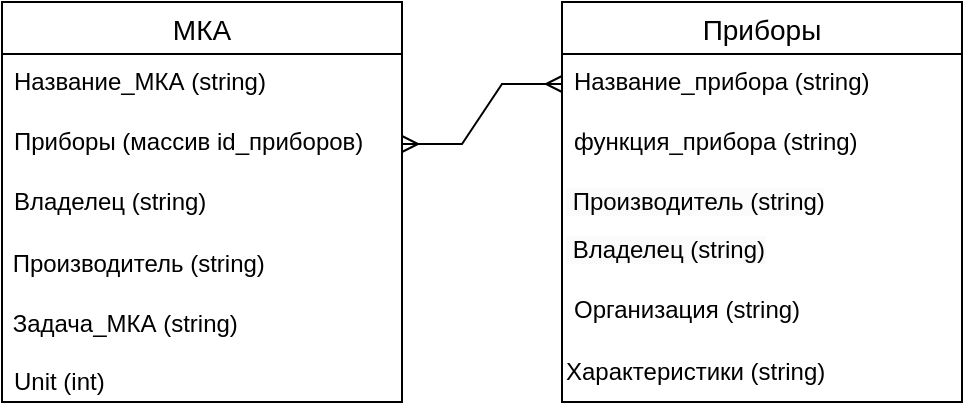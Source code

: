 <mxfile version="21.1.2" type="device">
  <diagram name="Страница 1" id="9__yXyFuCXOKlr5HCMTi">
    <mxGraphModel dx="1050" dy="549" grid="1" gridSize="10" guides="1" tooltips="1" connect="1" arrows="1" fold="1" page="1" pageScale="1" pageWidth="827" pageHeight="1169" math="0" shadow="0">
      <root>
        <mxCell id="0" />
        <mxCell id="1" parent="0" />
        <mxCell id="H1LNfGKMuRlUsxdKg-mQ-20" value="МКА" style="swimlane;fontStyle=0;childLayout=stackLayout;horizontal=1;startSize=26;horizontalStack=0;resizeParent=1;resizeParentMax=0;resizeLast=0;collapsible=1;marginBottom=0;align=center;fontSize=14;" parent="1" vertex="1">
          <mxGeometry x="160" y="80" width="200" height="200" as="geometry" />
        </mxCell>
        <mxCell id="H1LNfGKMuRlUsxdKg-mQ-22" value="Название_МКА (string)" style="text;strokeColor=none;fillColor=none;spacingLeft=4;spacingRight=4;overflow=hidden;rotatable=0;points=[[0,0.5],[1,0.5]];portConstraint=eastwest;fontSize=12;whiteSpace=wrap;html=1;" parent="H1LNfGKMuRlUsxdKg-mQ-20" vertex="1">
          <mxGeometry y="26" width="200" height="30" as="geometry" />
        </mxCell>
        <mxCell id="H1LNfGKMuRlUsxdKg-mQ-24" value="&lt;font style=&quot;vertical-align: inherit;&quot;&gt;&lt;font style=&quot;vertical-align: inherit;&quot;&gt;Приборы (массив id_приборов)&lt;/font&gt;&lt;/font&gt;" style="text;strokeColor=none;fillColor=none;spacingLeft=4;spacingRight=4;overflow=hidden;rotatable=0;points=[[0,0.5],[1,0.5]];portConstraint=eastwest;fontSize=12;whiteSpace=wrap;html=1;" parent="H1LNfGKMuRlUsxdKg-mQ-20" vertex="1">
          <mxGeometry y="56" width="200" height="30" as="geometry" />
        </mxCell>
        <mxCell id="H1LNfGKMuRlUsxdKg-mQ-25" value="&lt;font style=&quot;vertical-align: inherit;&quot;&gt;&lt;font style=&quot;vertical-align: inherit;&quot;&gt;&lt;font style=&quot;vertical-align: inherit;&quot;&gt;&lt;font style=&quot;vertical-align: inherit;&quot;&gt;Владелец (string)&lt;br&gt;&lt;br&gt;&lt;/font&gt;&lt;/font&gt;&lt;/font&gt;&lt;/font&gt;" style="text;strokeColor=none;fillColor=none;spacingLeft=4;spacingRight=4;overflow=hidden;rotatable=0;points=[[0,0.5],[1,0.5]];portConstraint=eastwest;fontSize=12;whiteSpace=wrap;html=1;" parent="H1LNfGKMuRlUsxdKg-mQ-20" vertex="1">
          <mxGeometry y="86" width="200" height="30" as="geometry" />
        </mxCell>
        <mxCell id="8VaP6vChb1nexVVTLejk-2" value="&amp;nbsp;Производитель (string)" style="text;html=1;strokeColor=none;fillColor=none;align=left;verticalAlign=middle;whiteSpace=wrap;rounded=0;" vertex="1" parent="H1LNfGKMuRlUsxdKg-mQ-20">
          <mxGeometry y="116" width="200" height="30" as="geometry" />
        </mxCell>
        <mxCell id="8VaP6vChb1nexVVTLejk-3" value="&amp;nbsp;Задача_МКА (string)" style="text;html=1;strokeColor=none;fillColor=none;align=left;verticalAlign=middle;whiteSpace=wrap;rounded=0;" vertex="1" parent="H1LNfGKMuRlUsxdKg-mQ-20">
          <mxGeometry y="146" width="200" height="30" as="geometry" />
        </mxCell>
        <mxCell id="H1LNfGKMuRlUsxdKg-mQ-23" value="Unit (int)" style="text;strokeColor=none;fillColor=none;spacingLeft=4;spacingRight=4;overflow=hidden;rotatable=0;points=[[0,0.5],[1,0.5]];portConstraint=eastwest;fontSize=12;whiteSpace=wrap;html=1;" parent="H1LNfGKMuRlUsxdKg-mQ-20" vertex="1">
          <mxGeometry y="176" width="200" height="24" as="geometry" />
        </mxCell>
        <mxCell id="H1LNfGKMuRlUsxdKg-mQ-26" value="Приборы" style="swimlane;fontStyle=0;childLayout=stackLayout;horizontal=1;startSize=26;horizontalStack=0;resizeParent=1;resizeParentMax=0;resizeLast=0;collapsible=1;marginBottom=0;align=center;fontSize=14;" parent="1" vertex="1">
          <mxGeometry x="440" y="80" width="200" height="200" as="geometry" />
        </mxCell>
        <mxCell id="H1LNfGKMuRlUsxdKg-mQ-28" value="Название_прибора (string)" style="text;strokeColor=none;fillColor=none;spacingLeft=4;spacingRight=4;overflow=hidden;rotatable=0;points=[[0,0.5],[1,0.5]];portConstraint=eastwest;fontSize=12;whiteSpace=wrap;html=1;" parent="H1LNfGKMuRlUsxdKg-mQ-26" vertex="1">
          <mxGeometry y="26" width="200" height="30" as="geometry" />
        </mxCell>
        <mxCell id="H1LNfGKMuRlUsxdKg-mQ-32" value="функция_прибора (string)" style="text;strokeColor=none;fillColor=none;spacingLeft=4;spacingRight=4;overflow=hidden;rotatable=0;points=[[0,0.5],[1,0.5]];portConstraint=eastwest;fontSize=12;whiteSpace=wrap;html=1;" parent="H1LNfGKMuRlUsxdKg-mQ-26" vertex="1">
          <mxGeometry y="56" width="200" height="30" as="geometry" />
        </mxCell>
        <mxCell id="8VaP6vChb1nexVVTLejk-4" value="&lt;span style=&quot;color: rgb(0, 0, 0); font-family: Helvetica; font-size: 12px; font-style: normal; font-variant-ligatures: normal; font-variant-caps: normal; font-weight: 400; letter-spacing: normal; orphans: 2; text-align: left; text-indent: 0px; text-transform: none; widows: 2; word-spacing: 0px; -webkit-text-stroke-width: 0px; background-color: rgb(251, 251, 251); text-decoration-thickness: initial; text-decoration-style: initial; text-decoration-color: initial; float: none; display: inline !important;&quot;&gt;&amp;nbsp;Производитель (string)&lt;/span&gt;" style="text;whiteSpace=wrap;html=1;" vertex="1" parent="H1LNfGKMuRlUsxdKg-mQ-26">
          <mxGeometry y="86" width="200" height="24" as="geometry" />
        </mxCell>
        <mxCell id="8VaP6vChb1nexVVTLejk-5" value="&lt;span style=&quot;color: rgb(0, 0, 0); font-family: Helvetica; font-size: 12px; font-style: normal; font-variant-ligatures: normal; font-variant-caps: normal; font-weight: 400; letter-spacing: normal; orphans: 2; text-align: left; text-indent: 0px; text-transform: none; widows: 2; word-spacing: 0px; -webkit-text-stroke-width: 0px; background-color: rgb(251, 251, 251); text-decoration-thickness: initial; text-decoration-style: initial; text-decoration-color: initial; float: none; display: inline !important;&quot;&gt;&amp;nbsp;Владелец (string)&lt;/span&gt;" style="text;whiteSpace=wrap;html=1;" vertex="1" parent="H1LNfGKMuRlUsxdKg-mQ-26">
          <mxGeometry y="110" width="200" height="30" as="geometry" />
        </mxCell>
        <mxCell id="H1LNfGKMuRlUsxdKg-mQ-30" value="Организация (string)" style="text;strokeColor=none;fillColor=none;spacingLeft=4;spacingRight=4;overflow=hidden;rotatable=0;points=[[0,0.5],[1,0.5]];portConstraint=eastwest;fontSize=12;whiteSpace=wrap;html=1;" parent="H1LNfGKMuRlUsxdKg-mQ-26" vertex="1">
          <mxGeometry y="140" width="200" height="30" as="geometry" />
        </mxCell>
        <mxCell id="8VaP6vChb1nexVVTLejk-6" value="Характеристики (string)" style="text;html=1;strokeColor=none;fillColor=none;align=left;verticalAlign=middle;whiteSpace=wrap;rounded=0;" vertex="1" parent="H1LNfGKMuRlUsxdKg-mQ-26">
          <mxGeometry y="170" width="200" height="30" as="geometry" />
        </mxCell>
        <mxCell id="H1LNfGKMuRlUsxdKg-mQ-33" value="" style="edgeStyle=entityRelationEdgeStyle;fontSize=12;html=1;endArrow=ERmany;startArrow=ERmany;rounded=0;exitX=1;exitY=0.5;exitDx=0;exitDy=0;entryX=0;entryY=0.5;entryDx=0;entryDy=0;" parent="1" source="H1LNfGKMuRlUsxdKg-mQ-24" edge="1">
          <mxGeometry width="100" height="100" relative="1" as="geometry">
            <mxPoint x="360" y="340" as="sourcePoint" />
            <mxPoint x="440" y="121" as="targetPoint" />
          </mxGeometry>
        </mxCell>
      </root>
    </mxGraphModel>
  </diagram>
</mxfile>
